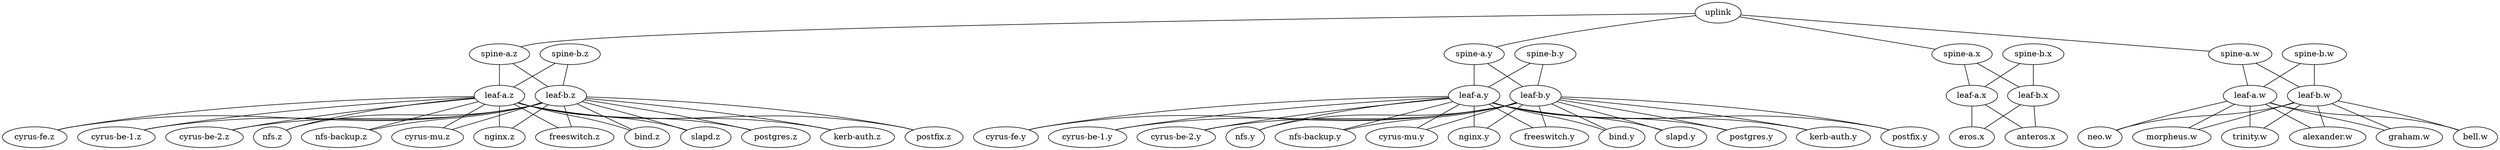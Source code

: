 # To create a network diagram:
# cat topology.dot | sed 's/:\"eth[0-9]\+\"//g' | dot -Tsvg > topology.svg
#

# To generate host_vars, run:
#   gen_host_vars.sh topology.dot

graph G {
    hostnametype="fqdn"
    LLDP=""
    BFD="upMinTx=150,requiredMinRx=150,detectMult=3,afi=v6"
    "uplink":"eth25" -- "spine-a.z":"eth24"
    "uplink":"eth26" -- "spine-a.y":"eth24"
    "uplink":"eth27" -- "spine-a.x":"eth24"
    "uplink":"eth28" -- "spine-a.w":"eth24"
    "spine-a.z":"eth0" -- "leaf-a.z":"eth0"
    "spine-a.z":"eth1" -- "leaf-b.z":"eth0"
    "spine-b.z":"eth0" -- "leaf-a.z":"eth1"
    "spine-b.z":"eth1" -- "leaf-b.z":"eth1"
    "spine-a.y":"eth0" -- "leaf-a.y":"eth0"
    "spine-a.y":"eth1" -- "leaf-b.y":"eth0"
    "spine-b.y":"eth0" -- "leaf-a.y":"eth1"
    "spine-b.y":"eth1" -- "leaf-b.y":"eth1"
    "spine-a.x":"eth0" -- "leaf-a.x":"eth0"
    "spine-a.x":"eth1" -- "leaf-b.x":"eth0"
    "spine-b.x":"eth0" -- "leaf-a.x":"eth1"
    "spine-b.x":"eth1" -- "leaf-b.x":"eth1"
    "spine-a.w":"eth0" -- "leaf-a.w":"eth0"
    "spine-a.w":"eth1" -- "leaf-b.w":"eth0"
    "spine-b.w":"eth0" -- "leaf-a.w":"eth1"
    "spine-b.w":"eth1" -- "leaf-b.w":"eth1"
    "leaf-a.z":"eth2" -- "slapd.z":"eth0"
    "leaf-b.z":"eth2" -- "slapd.z":"eth1"
    "leaf-a.y":"eth2" -- "slapd.y":"eth0"
    "leaf-b.y":"eth2" -- "slapd.y":"eth1"
    "leaf-a.z":"eth3" -- "postgres.z":"eth0"
    "leaf-b.z":"eth3" -- "postgres.z":"eth1"
    "leaf-a.y":"eth3" -- "postgres.y":"eth0"
    "leaf-b.y":"eth3" -- "postgres.y":"eth1"
    "leaf-a.z":"eth4" -- "kerb-auth.z":"eth0"
    "leaf-b.z":"eth4" -- "kerb-auth.z":"eth1"
    "leaf-a.y":"eth4" -- "kerb-auth.y":"eth0"
    "leaf-b.y":"eth4" -- "kerb-auth.y":"eth1"
    "leaf-a.z":"eth5" -- "postfix.z":"eth0"
    "leaf-b.z":"eth5" -- "postfix.z":"eth1"
    "leaf-a.y":"eth5" -- "postfix.y":"eth0"
    "leaf-b.y":"eth5" -- "postfix.y":"eth1"
    "leaf-a.z":"eth6" -- "cyrus-fe.z":"eth0"
    "leaf-b.z":"eth6" -- "cyrus-fe.z":"eth1"
    "leaf-a.y":"eth6" -- "cyrus-fe.y":"eth0"
    "leaf-b.y":"eth6" -- "cyrus-fe.y":"eth1"
    "leaf-a.z":"eth7" -- "cyrus-be-1.z":"eth0"
    "leaf-b.z":"eth7" -- "cyrus-be-1.z":"eth1"
    "leaf-a.y":"eth7" -- "cyrus-be-1.y":"eth0"
    "leaf-b.y":"eth7" -- "cyrus-be-1.y":"eth1"
    "leaf-a.z":"eth8" -- "cyrus-be-2.z":"eth0"
    "leaf-b.z":"eth8" -- "cyrus-be-2.z":"eth1"
    "leaf-a.y":"eth8" -- "cyrus-be-2.y":"eth0"
    "leaf-b.y":"eth8" -- "cyrus-be-2.y":"eth1"
    "leaf-a.z":"eth9" -- "nfs.z":"eth0"
    "leaf-b.z":"eth9" -- "nfs.z":"eth1"
    "leaf-a.y":"eth9" -- "nfs.y":"eth0"
    "leaf-b.y":"eth9" -- "nfs.y":"eth1"
    "leaf-a.z":"eth10" -- "nfs-backup.z":"eth0"
    "leaf-b.z":"eth10" -- "nfs-backup.z":"eth1"
    "leaf-a.y":"eth10" -- "nfs-backup.y":"eth0"
    "leaf-b.y":"eth10" -- "nfs-backup.y":"eth1"
    "leaf-a.z":"eth11" -- "cyrus-mu.z":"eth0"
    "leaf-b.z":"eth11" -- "cyrus-mu.z":"eth1"
    "leaf-a.y":"eth11" -- "cyrus-mu.y":"eth0"
    "leaf-b.y":"eth11" -- "cyrus-mu.y":"eth1"
    "leaf-a.z":"eth12" -- "nginx.z":"eth0"
    "leaf-b.z":"eth12" -- "nginx.z":"eth1"
    "leaf-a.y":"eth12" -- "nginx.y":"eth0"
    "leaf-b.y":"eth12" -- "nginx.y":"eth1"
    "leaf-a.z":"eth13" -- "freeswitch.z":"eth0"
    "leaf-b.z":"eth13" -- "freeswitch.z":"eth1"
    "leaf-a.y":"eth13" -- "freeswitch.y":"eth0"
    "leaf-b.y":"eth13" -- "freeswitch.y":"eth1"
    "leaf-a.z":"eth14" -- "bind.z":"eth0"
    "leaf-b.z":"eth14" -- "bind.z":"eth1"
    "leaf-a.y":"eth14" -- "bind.y":"eth0"
    "leaf-b.y":"eth14" -- "bind.y":"eth1"
    "leaf-a.w":"eth2" -- "neo.w":"eth0"
    "leaf-b.w":"eth2" -- "neo.w":"eth1"
    "leaf-a.w":"eth3" -- "morpheus.w":"eth0"
    "leaf-b.w":"eth3" -- "morpheus.w":"eth1"
    "leaf-a.w":"eth4" -- "trinity.w":"eth0"
    "leaf-b.w":"eth4" -- "trinity.w":"eth1"
    "leaf-a.w":"eth5" -- "alexander.w":"eth0"
    "leaf-b.w":"eth5" -- "alexander.w":"eth1"
    "leaf-a.w":"eth6" -- "graham.w":"eth0"
    "leaf-b.w":"eth6" -- "graham.w":"eth1"
    "leaf-a.w":"eth7" -- "bell.w":"eth0"
    "leaf-b.w":"eth7" -- "bell.w":"eth1"
    "leaf-a.x":"eth2" -- "eros.x":"eth0"
    "leaf-b.x":"eth2" -- "eros.x":"eth1"
    "leaf-a.x":"eth3" -- "anteros.x":"eth0"
    "leaf-b.x":"eth3" -- "anteros.x":"eth1"
}
